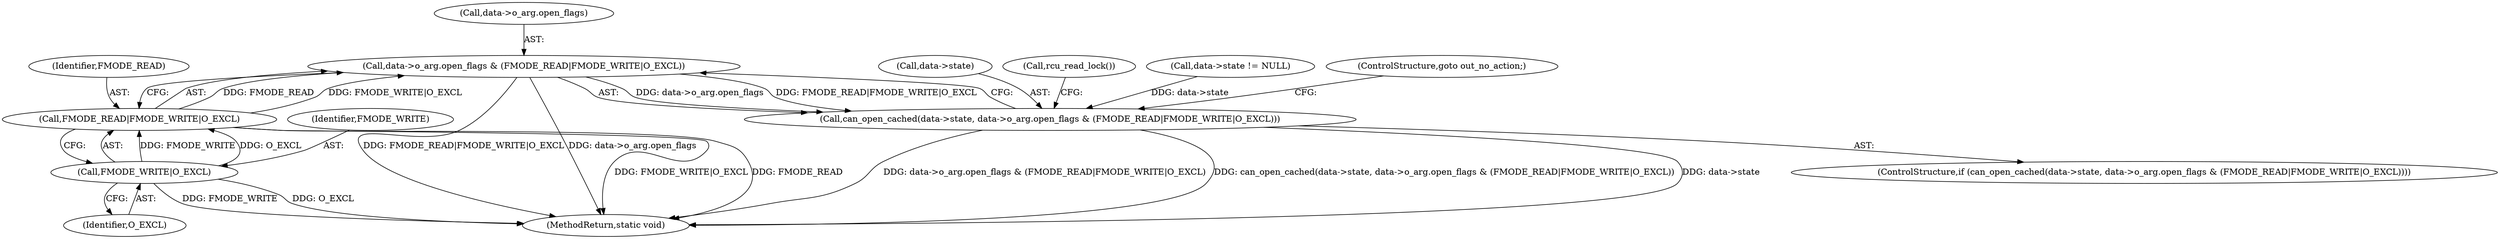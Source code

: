 digraph "1_linux_dc0b027dfadfcb8a5504f7d8052754bf8d501ab9_12@API" {
"1000140" [label="(Call,data->o_arg.open_flags & (FMODE_READ|FMODE_WRITE|O_EXCL))"];
"1000146" [label="(Call,FMODE_READ|FMODE_WRITE|O_EXCL)"];
"1000148" [label="(Call,FMODE_WRITE|O_EXCL)"];
"1000136" [label="(Call,can_open_cached(data->state, data->o_arg.open_flags & (FMODE_READ|FMODE_WRITE|O_EXCL)))"];
"1000147" [label="(Identifier,FMODE_READ)"];
"1000136" [label="(Call,can_open_cached(data->state, data->o_arg.open_flags & (FMODE_READ|FMODE_WRITE|O_EXCL)))"];
"1000137" [label="(Call,data->state)"];
"1000150" [label="(Identifier,O_EXCL)"];
"1000152" [label="(Call,rcu_read_lock())"];
"1000148" [label="(Call,FMODE_WRITE|O_EXCL)"];
"1000128" [label="(Call,data->state != NULL)"];
"1000248" [label="(MethodReturn,static void)"];
"1000149" [label="(Identifier,FMODE_WRITE)"];
"1000141" [label="(Call,data->o_arg.open_flags)"];
"1000146" [label="(Call,FMODE_READ|FMODE_WRITE|O_EXCL)"];
"1000135" [label="(ControlStructure,if (can_open_cached(data->state, data->o_arg.open_flags & (FMODE_READ|FMODE_WRITE|O_EXCL))))"];
"1000140" [label="(Call,data->o_arg.open_flags & (FMODE_READ|FMODE_WRITE|O_EXCL))"];
"1000151" [label="(ControlStructure,goto out_no_action;)"];
"1000140" -> "1000136"  [label="AST: "];
"1000140" -> "1000146"  [label="CFG: "];
"1000141" -> "1000140"  [label="AST: "];
"1000146" -> "1000140"  [label="AST: "];
"1000136" -> "1000140"  [label="CFG: "];
"1000140" -> "1000248"  [label="DDG: FMODE_READ|FMODE_WRITE|O_EXCL"];
"1000140" -> "1000248"  [label="DDG: data->o_arg.open_flags"];
"1000140" -> "1000136"  [label="DDG: data->o_arg.open_flags"];
"1000140" -> "1000136"  [label="DDG: FMODE_READ|FMODE_WRITE|O_EXCL"];
"1000146" -> "1000140"  [label="DDG: FMODE_READ"];
"1000146" -> "1000140"  [label="DDG: FMODE_WRITE|O_EXCL"];
"1000146" -> "1000148"  [label="CFG: "];
"1000147" -> "1000146"  [label="AST: "];
"1000148" -> "1000146"  [label="AST: "];
"1000146" -> "1000248"  [label="DDG: FMODE_WRITE|O_EXCL"];
"1000146" -> "1000248"  [label="DDG: FMODE_READ"];
"1000148" -> "1000146"  [label="DDG: FMODE_WRITE"];
"1000148" -> "1000146"  [label="DDG: O_EXCL"];
"1000148" -> "1000150"  [label="CFG: "];
"1000149" -> "1000148"  [label="AST: "];
"1000150" -> "1000148"  [label="AST: "];
"1000148" -> "1000248"  [label="DDG: FMODE_WRITE"];
"1000148" -> "1000248"  [label="DDG: O_EXCL"];
"1000136" -> "1000135"  [label="AST: "];
"1000137" -> "1000136"  [label="AST: "];
"1000151" -> "1000136"  [label="CFG: "];
"1000152" -> "1000136"  [label="CFG: "];
"1000136" -> "1000248"  [label="DDG: data->o_arg.open_flags & (FMODE_READ|FMODE_WRITE|O_EXCL)"];
"1000136" -> "1000248"  [label="DDG: can_open_cached(data->state, data->o_arg.open_flags & (FMODE_READ|FMODE_WRITE|O_EXCL))"];
"1000136" -> "1000248"  [label="DDG: data->state"];
"1000128" -> "1000136"  [label="DDG: data->state"];
}
